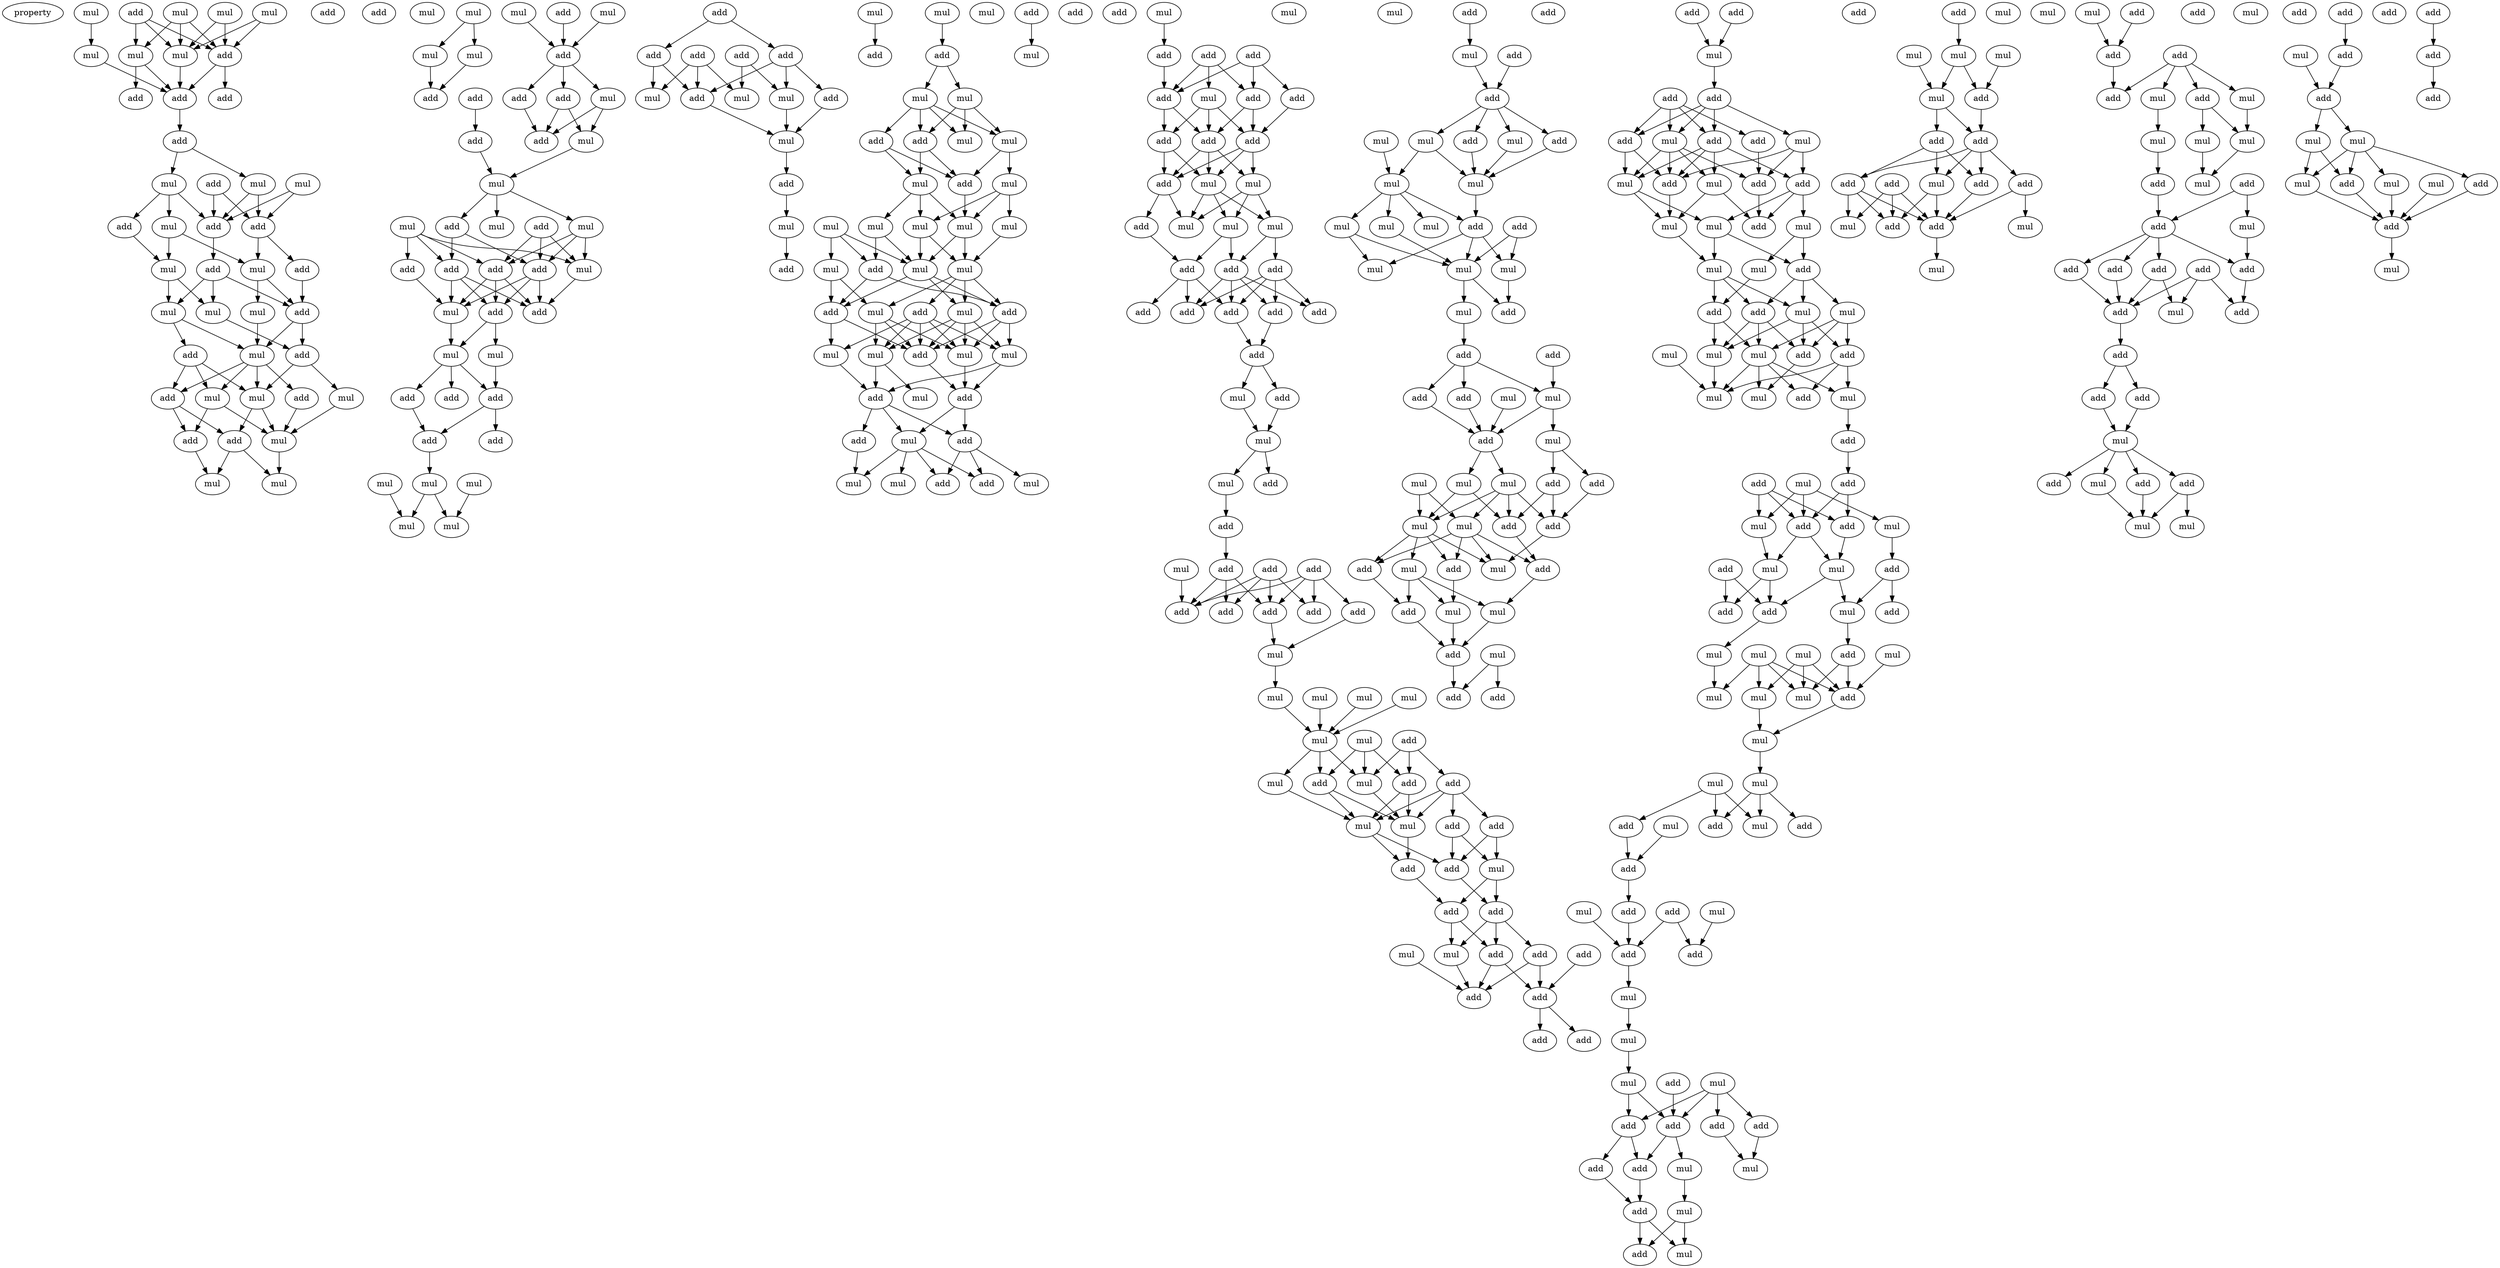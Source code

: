 digraph {
    node [fontcolor=black]
    property [mul=2,lf=1.7]
    0 [ label = mul ];
    1 [ label = mul ];
    2 [ label = add ];
    3 [ label = mul ];
    4 [ label = mul ];
    5 [ label = mul ];
    6 [ label = mul ];
    7 [ label = mul ];
    8 [ label = add ];
    9 [ label = add ];
    10 [ label = add ];
    11 [ label = add ];
    12 [ label = add ];
    13 [ label = add ];
    14 [ label = add ];
    15 [ label = mul ];
    16 [ label = mul ];
    17 [ label = mul ];
    18 [ label = add ];
    19 [ label = add ];
    20 [ label = add ];
    21 [ label = mul ];
    22 [ label = add ];
    23 [ label = add ];
    24 [ label = add ];
    25 [ label = mul ];
    26 [ label = mul ];
    27 [ label = mul ];
    28 [ label = mul ];
    29 [ label = add ];
    30 [ label = mul ];
    31 [ label = add ];
    32 [ label = add ];
    33 [ label = mul ];
    34 [ label = add ];
    35 [ label = mul ];
    36 [ label = mul ];
    37 [ label = add ];
    38 [ label = mul ];
    39 [ label = mul ];
    40 [ label = add ];
    41 [ label = add ];
    42 [ label = mul ];
    43 [ label = mul ];
    44 [ label = mul ];
    45 [ label = mul ];
    46 [ label = mul ];
    47 [ label = mul ];
    48 [ label = add ];
    49 [ label = mul ];
    50 [ label = add ];
    51 [ label = mul ];
    52 [ label = add ];
    53 [ label = mul ];
    54 [ label = add ];
    55 [ label = add ];
    56 [ label = add ];
    57 [ label = add ];
    58 [ label = mul ];
    59 [ label = add ];
    60 [ label = mul ];
    61 [ label = mul ];
    62 [ label = mul ];
    63 [ label = mul ];
    64 [ label = add ];
    65 [ label = add ];
    66 [ label = mul ];
    67 [ label = add ];
    68 [ label = add ];
    69 [ label = add ];
    70 [ label = add ];
    71 [ label = add ];
    72 [ label = add ];
    73 [ label = mul ];
    74 [ label = mul ];
    75 [ label = mul ];
    76 [ label = add ];
    77 [ label = add ];
    78 [ label = add ];
    79 [ label = add ];
    80 [ label = add ];
    81 [ label = mul ];
    82 [ label = mul ];
    83 [ label = mul ];
    84 [ label = mul ];
    85 [ label = mul ];
    86 [ label = add ];
    87 [ label = add ];
    88 [ label = add ];
    89 [ label = add ];
    90 [ label = add ];
    91 [ label = mul ];
    92 [ label = add ];
    93 [ label = mul ];
    94 [ label = add ];
    95 [ label = mul ];
    96 [ label = mul ];
    97 [ label = add ];
    98 [ label = mul ];
    99 [ label = mul ];
    100 [ label = add ];
    101 [ label = mul ];
    102 [ label = mul ];
    103 [ label = add ];
    104 [ label = add ];
    105 [ label = add ];
    106 [ label = mul ];
    107 [ label = add ];
    108 [ label = mul ];
    109 [ label = mul ];
    110 [ label = add ];
    111 [ label = mul ];
    112 [ label = add ];
    113 [ label = mul ];
    114 [ label = add ];
    115 [ label = add ];
    116 [ label = mul ];
    117 [ label = mul ];
    118 [ label = mul ];
    119 [ label = mul ];
    120 [ label = mul ];
    121 [ label = mul ];
    122 [ label = mul ];
    123 [ label = mul ];
    124 [ label = add ];
    125 [ label = mul ];
    126 [ label = mul ];
    127 [ label = mul ];
    128 [ label = add ];
    129 [ label = add ];
    130 [ label = mul ];
    131 [ label = add ];
    132 [ label = mul ];
    133 [ label = mul ];
    134 [ label = add ];
    135 [ label = mul ];
    136 [ label = mul ];
    137 [ label = mul ];
    138 [ label = add ];
    139 [ label = add ];
    140 [ label = mul ];
    141 [ label = add ];
    142 [ label = add ];
    143 [ label = add ];
    144 [ label = mul ];
    145 [ label = add ];
    146 [ label = mul ];
    147 [ label = mul ];
    148 [ label = mul ];
    149 [ label = add ];
    150 [ label = add ];
    151 [ label = add ];
    152 [ label = mul ];
    153 [ label = add ];
    154 [ label = add ];
    155 [ label = mul ];
    156 [ label = add ];
    157 [ label = add ];
    158 [ label = add ];
    159 [ label = add ];
    160 [ label = add ];
    161 [ label = mul ];
    162 [ label = mul ];
    163 [ label = mul ];
    164 [ label = add ];
    165 [ label = mul ];
    166 [ label = mul ];
    167 [ label = add ];
    168 [ label = add ];
    169 [ label = add ];
    170 [ label = add ];
    171 [ label = add ];
    172 [ label = add ];
    173 [ label = add ];
    174 [ label = add ];
    175 [ label = add ];
    176 [ label = mul ];
    177 [ label = add ];
    178 [ label = mul ];
    179 [ label = mul ];
    180 [ label = add ];
    181 [ label = mul ];
    182 [ label = add ];
    183 [ label = add ];
    184 [ label = mul ];
    185 [ label = add ];
    186 [ label = add ];
    187 [ label = add ];
    188 [ label = add ];
    189 [ label = add ];
    190 [ label = add ];
    191 [ label = add ];
    192 [ label = mul ];
    193 [ label = mul ];
    194 [ label = mul ];
    195 [ label = mul ];
    196 [ label = mul ];
    197 [ label = add ];
    198 [ label = mul ];
    199 [ label = mul ];
    200 [ label = add ];
    201 [ label = add ];
    202 [ label = add ];
    203 [ label = mul ];
    204 [ label = mul ];
    205 [ label = mul ];
    206 [ label = add ];
    207 [ label = mul ];
    208 [ label = add ];
    209 [ label = add ];
    210 [ label = add ];
    211 [ label = mul ];
    212 [ label = add ];
    213 [ label = add ];
    214 [ label = mul ];
    215 [ label = add ];
    216 [ label = add ];
    217 [ label = add ];
    218 [ label = mul ];
    219 [ label = add ];
    220 [ label = add ];
    221 [ label = add ];
    222 [ label = add ];
    223 [ label = add ];
    224 [ label = mul ];
    225 [ label = add ];
    226 [ label = add ];
    227 [ label = add ];
    228 [ label = mul ];
    229 [ label = add ];
    230 [ label = mul ];
    231 [ label = mul ];
    232 [ label = mul ];
    233 [ label = mul ];
    234 [ label = add ];
    235 [ label = mul ];
    236 [ label = mul ];
    237 [ label = mul ];
    238 [ label = add ];
    239 [ label = mul ];
    240 [ label = mul ];
    241 [ label = mul ];
    242 [ label = mul ];
    243 [ label = add ];
    244 [ label = add ];
    245 [ label = add ];
    246 [ label = mul ];
    247 [ label = mul ];
    248 [ label = add ];
    249 [ label = add ];
    250 [ label = mul ];
    251 [ label = add ];
    252 [ label = mul ];
    253 [ label = mul ];
    254 [ label = add ];
    255 [ label = add ];
    256 [ label = mul ];
    257 [ label = add ];
    258 [ label = mul ];
    259 [ label = mul ];
    260 [ label = add ];
    261 [ label = mul ];
    262 [ label = mul ];
    263 [ label = add ];
    264 [ label = add ];
    265 [ label = add ];
    266 [ label = mul ];
    267 [ label = add ];
    268 [ label = mul ];
    269 [ label = mul ];
    270 [ label = add ];
    271 [ label = add ];
    272 [ label = add ];
    273 [ label = add ];
    274 [ label = add ];
    275 [ label = add ];
    276 [ label = mul ];
    277 [ label = add ];
    278 [ label = add ];
    279 [ label = mul ];
    280 [ label = mul ];
    281 [ label = add ];
    282 [ label = add ];
    283 [ label = add ];
    284 [ label = add ];
    285 [ label = add ];
    286 [ label = add ];
    287 [ label = mul ];
    288 [ label = mul ];
    289 [ label = add ];
    290 [ label = mul ];
    291 [ label = mul ];
    292 [ label = mul ];
    293 [ label = add ];
    294 [ label = mul ];
    295 [ label = mul ];
    296 [ label = mul ];
    297 [ label = add ];
    298 [ label = mul ];
    299 [ label = add ];
    300 [ label = add ];
    301 [ label = add ];
    302 [ label = mul ];
    303 [ label = mul ];
    304 [ label = mul ];
    305 [ label = mul ];
    306 [ label = mul ];
    307 [ label = mul ];
    308 [ label = add ];
    309 [ label = add ];
    310 [ label = add ];
    311 [ label = add ];
    312 [ label = mul ];
    313 [ label = add ];
    314 [ label = mul ];
    315 [ label = mul ];
    316 [ label = add ];
    317 [ label = add ];
    318 [ label = add ];
    319 [ label = mul ];
    320 [ label = mul ];
    321 [ label = add ];
    322 [ label = add ];
    323 [ label = mul ];
    324 [ label = add ];
    325 [ label = mul ];
    326 [ label = mul ];
    327 [ label = mul ];
    328 [ label = mul ];
    329 [ label = add ];
    330 [ label = mul ];
    331 [ label = add ];
    332 [ label = mul ];
    333 [ label = mul ];
    334 [ label = mul ];
    335 [ label = mul ];
    336 [ label = mul ];
    337 [ label = mul ];
    338 [ label = add ];
    339 [ label = mul ];
    340 [ label = add ];
    341 [ label = add ];
    342 [ label = add ];
    343 [ label = add ];
    344 [ label = mul ];
    345 [ label = mul ];
    346 [ label = add ];
    347 [ label = add ];
    348 [ label = add ];
    349 [ label = mul ];
    350 [ label = mul ];
    351 [ label = add ];
    352 [ label = mul ];
    353 [ label = add ];
    354 [ label = mul ];
    355 [ label = add ];
    356 [ label = add ];
    357 [ label = add ];
    358 [ label = add ];
    359 [ label = add ];
    360 [ label = add ];
    361 [ label = mul ];
    362 [ label = mul ];
    363 [ label = add ];
    364 [ label = mul ];
    365 [ label = mul ];
    366 [ label = add ];
    367 [ label = add ];
    368 [ label = mul ];
    369 [ label = mul ];
    370 [ label = mul ];
    371 [ label = add ];
    372 [ label = mul ];
    373 [ label = add ];
    374 [ label = add ];
    375 [ label = add ];
    376 [ label = add ];
    377 [ label = mul ];
    378 [ label = add ];
    379 [ label = add ];
    380 [ label = add ];
    381 [ label = mul ];
    382 [ label = add ];
    383 [ label = mul ];
    384 [ label = mul ];
    385 [ label = mul ];
    386 [ label = mul ];
    387 [ label = mul ];
    388 [ label = add ];
    389 [ label = mul ];
    390 [ label = add ];
    391 [ label = add ];
    392 [ label = add ];
    393 [ label = mul ];
    394 [ label = add ];
    395 [ label = add ];
    396 [ label = add ];
    397 [ label = mul ];
    398 [ label = mul ];
    399 [ label = mul ];
    400 [ label = mul ];
    401 [ label = add ];
    402 [ label = add ];
    403 [ label = mul ];
    404 [ label = add ];
    405 [ label = mul ];
    406 [ label = add ];
    407 [ label = add ];
    408 [ label = add ];
    409 [ label = add ];
    410 [ label = add ];
    411 [ label = mul ];
    412 [ label = add ];
    413 [ label = add ];
    414 [ label = add ];
    415 [ label = add ];
    416 [ label = add ];
    417 [ label = mul ];
    418 [ label = add ];
    419 [ label = mul ];
    420 [ label = add ];
    421 [ label = add ];
    422 [ label = mul ];
    423 [ label = mul ];
    424 [ label = add ];
    425 [ label = add ];
    426 [ label = mul ];
    427 [ label = add ];
    428 [ label = add ];
    429 [ label = mul ];
    430 [ label = mul ];
    431 [ label = add ];
    432 [ label = mul ];
    433 [ label = add ];
    434 [ label = mul ];
    435 [ label = mul ];
    436 [ label = add ];
    437 [ label = mul ];
    438 [ label = add ];
    439 [ label = add ];
    440 [ label = add ];
    0 -> 7 [ name = 0 ];
    0 -> 8 [ name = 1 ];
    1 -> 5 [ name = 2 ];
    1 -> 7 [ name = 3 ];
    1 -> 8 [ name = 4 ];
    2 -> 5 [ name = 5 ];
    2 -> 7 [ name = 6 ];
    2 -> 8 [ name = 7 ];
    3 -> 6 [ name = 8 ];
    4 -> 7 [ name = 9 ];
    4 -> 8 [ name = 10 ];
    5 -> 9 [ name = 11 ];
    5 -> 10 [ name = 12 ];
    6 -> 10 [ name = 13 ];
    7 -> 10 [ name = 14 ];
    8 -> 10 [ name = 15 ];
    8 -> 11 [ name = 16 ];
    10 -> 12 [ name = 17 ];
    12 -> 15 [ name = 18 ];
    12 -> 17 [ name = 19 ];
    14 -> 18 [ name = 20 ];
    14 -> 20 [ name = 21 ];
    15 -> 18 [ name = 22 ];
    15 -> 20 [ name = 23 ];
    16 -> 18 [ name = 24 ];
    16 -> 20 [ name = 25 ];
    17 -> 18 [ name = 26 ];
    17 -> 21 [ name = 27 ];
    17 -> 22 [ name = 28 ];
    18 -> 23 [ name = 29 ];
    20 -> 24 [ name = 30 ];
    20 -> 26 [ name = 31 ];
    21 -> 25 [ name = 32 ];
    21 -> 26 [ name = 33 ];
    22 -> 25 [ name = 34 ];
    23 -> 27 [ name = 35 ];
    23 -> 28 [ name = 36 ];
    23 -> 29 [ name = 37 ];
    24 -> 29 [ name = 38 ];
    25 -> 27 [ name = 39 ];
    25 -> 28 [ name = 40 ];
    26 -> 29 [ name = 41 ];
    26 -> 30 [ name = 42 ];
    27 -> 32 [ name = 43 ];
    28 -> 31 [ name = 44 ];
    28 -> 33 [ name = 45 ];
    29 -> 32 [ name = 46 ];
    29 -> 33 [ name = 47 ];
    30 -> 33 [ name = 48 ];
    31 -> 36 [ name = 49 ];
    31 -> 37 [ name = 50 ];
    31 -> 38 [ name = 51 ];
    32 -> 35 [ name = 52 ];
    32 -> 38 [ name = 53 ];
    33 -> 34 [ name = 54 ];
    33 -> 36 [ name = 55 ];
    33 -> 37 [ name = 56 ];
    33 -> 38 [ name = 57 ];
    34 -> 39 [ name = 58 ];
    35 -> 39 [ name = 59 ];
    36 -> 39 [ name = 60 ];
    36 -> 40 [ name = 61 ];
    37 -> 40 [ name = 62 ];
    37 -> 41 [ name = 63 ];
    38 -> 39 [ name = 64 ];
    38 -> 41 [ name = 65 ];
    39 -> 43 [ name = 66 ];
    40 -> 42 [ name = 67 ];
    41 -> 42 [ name = 68 ];
    41 -> 43 [ name = 69 ];
    45 -> 46 [ name = 70 ];
    45 -> 47 [ name = 71 ];
    46 -> 48 [ name = 72 ];
    47 -> 48 [ name = 73 ];
    49 -> 52 [ name = 74 ];
    50 -> 52 [ name = 75 ];
    51 -> 52 [ name = 76 ];
    52 -> 53 [ name = 77 ];
    52 -> 54 [ name = 78 ];
    52 -> 56 [ name = 79 ];
    53 -> 58 [ name = 80 ];
    53 -> 59 [ name = 81 ];
    54 -> 58 [ name = 82 ];
    54 -> 59 [ name = 83 ];
    55 -> 57 [ name = 84 ];
    56 -> 59 [ name = 85 ];
    57 -> 60 [ name = 86 ];
    58 -> 60 [ name = 87 ];
    60 -> 62 [ name = 88 ];
    60 -> 63 [ name = 89 ];
    60 -> 65 [ name = 90 ];
    61 -> 66 [ name = 91 ];
    61 -> 68 [ name = 92 ];
    61 -> 69 [ name = 93 ];
    61 -> 70 [ name = 94 ];
    63 -> 66 [ name = 95 ];
    63 -> 67 [ name = 96 ];
    63 -> 70 [ name = 97 ];
    64 -> 66 [ name = 98 ];
    64 -> 67 [ name = 99 ];
    64 -> 70 [ name = 100 ];
    65 -> 67 [ name = 101 ];
    65 -> 68 [ name = 102 ];
    66 -> 71 [ name = 103 ];
    67 -> 71 [ name = 104 ];
    67 -> 72 [ name = 105 ];
    67 -> 73 [ name = 106 ];
    68 -> 71 [ name = 107 ];
    68 -> 72 [ name = 108 ];
    68 -> 73 [ name = 109 ];
    69 -> 73 [ name = 110 ];
    70 -> 71 [ name = 111 ];
    70 -> 72 [ name = 112 ];
    70 -> 73 [ name = 113 ];
    72 -> 74 [ name = 114 ];
    72 -> 75 [ name = 115 ];
    73 -> 75 [ name = 116 ];
    74 -> 77 [ name = 117 ];
    75 -> 76 [ name = 118 ];
    75 -> 77 [ name = 119 ];
    75 -> 78 [ name = 120 ];
    76 -> 80 [ name = 121 ];
    77 -> 79 [ name = 122 ];
    77 -> 80 [ name = 123 ];
    80 -> 83 [ name = 124 ];
    81 -> 84 [ name = 125 ];
    82 -> 85 [ name = 126 ];
    83 -> 84 [ name = 127 ];
    83 -> 85 [ name = 128 ];
    86 -> 89 [ name = 129 ];
    86 -> 90 [ name = 130 ];
    87 -> 91 [ name = 131 ];
    87 -> 93 [ name = 132 ];
    88 -> 91 [ name = 133 ];
    88 -> 92 [ name = 134 ];
    88 -> 95 [ name = 135 ];
    89 -> 92 [ name = 136 ];
    89 -> 95 [ name = 137 ];
    90 -> 92 [ name = 138 ];
    90 -> 93 [ name = 139 ];
    90 -> 94 [ name = 140 ];
    92 -> 96 [ name = 141 ];
    93 -> 96 [ name = 142 ];
    94 -> 96 [ name = 143 ];
    96 -> 97 [ name = 144 ];
    97 -> 98 [ name = 145 ];
    98 -> 100 [ name = 146 ];
    99 -> 104 [ name = 147 ];
    101 -> 107 [ name = 148 ];
    103 -> 106 [ name = 149 ];
    107 -> 108 [ name = 150 ];
    107 -> 109 [ name = 151 ];
    108 -> 110 [ name = 152 ];
    108 -> 111 [ name = 153 ];
    108 -> 113 [ name = 154 ];
    109 -> 110 [ name = 155 ];
    109 -> 111 [ name = 156 ];
    109 -> 113 [ name = 157 ];
    109 -> 114 [ name = 158 ];
    110 -> 115 [ name = 159 ];
    110 -> 117 [ name = 160 ];
    111 -> 115 [ name = 161 ];
    111 -> 116 [ name = 162 ];
    114 -> 115 [ name = 163 ];
    114 -> 117 [ name = 164 ];
    115 -> 120 [ name = 165 ];
    116 -> 119 [ name = 166 ];
    116 -> 120 [ name = 167 ];
    116 -> 121 [ name = 168 ];
    117 -> 119 [ name = 169 ];
    117 -> 120 [ name = 170 ];
    117 -> 122 [ name = 171 ];
    118 -> 123 [ name = 172 ];
    118 -> 124 [ name = 173 ];
    118 -> 125 [ name = 174 ];
    119 -> 125 [ name = 175 ];
    119 -> 126 [ name = 176 ];
    120 -> 125 [ name = 177 ];
    120 -> 126 [ name = 178 ];
    121 -> 126 [ name = 179 ];
    122 -> 124 [ name = 180 ];
    122 -> 125 [ name = 181 ];
    123 -> 130 [ name = 182 ];
    123 -> 131 [ name = 183 ];
    124 -> 129 [ name = 184 ];
    124 -> 131 [ name = 185 ];
    125 -> 127 [ name = 186 ];
    125 -> 129 [ name = 187 ];
    125 -> 131 [ name = 188 ];
    126 -> 127 [ name = 189 ];
    126 -> 128 [ name = 190 ];
    126 -> 129 [ name = 191 ];
    126 -> 130 [ name = 192 ];
    127 -> 132 [ name = 193 ];
    127 -> 134 [ name = 194 ];
    127 -> 135 [ name = 195 ];
    127 -> 136 [ name = 196 ];
    128 -> 132 [ name = 197 ];
    128 -> 133 [ name = 198 ];
    128 -> 134 [ name = 199 ];
    128 -> 135 [ name = 200 ];
    128 -> 136 [ name = 201 ];
    129 -> 134 [ name = 202 ];
    129 -> 135 [ name = 203 ];
    129 -> 136 [ name = 204 ];
    130 -> 132 [ name = 205 ];
    130 -> 134 [ name = 206 ];
    130 -> 136 [ name = 207 ];
    131 -> 133 [ name = 208 ];
    131 -> 134 [ name = 209 ];
    132 -> 137 [ name = 210 ];
    132 -> 139 [ name = 211 ];
    133 -> 139 [ name = 212 ];
    134 -> 138 [ name = 213 ];
    135 -> 138 [ name = 214 ];
    135 -> 139 [ name = 215 ];
    136 -> 138 [ name = 216 ];
    138 -> 140 [ name = 217 ];
    138 -> 142 [ name = 218 ];
    139 -> 140 [ name = 219 ];
    139 -> 141 [ name = 220 ];
    139 -> 142 [ name = 221 ];
    140 -> 143 [ name = 222 ];
    140 -> 145 [ name = 223 ];
    140 -> 146 [ name = 224 ];
    140 -> 147 [ name = 225 ];
    141 -> 146 [ name = 226 ];
    142 -> 143 [ name = 227 ];
    142 -> 144 [ name = 228 ];
    142 -> 145 [ name = 229 ];
    148 -> 149 [ name = 230 ];
    149 -> 154 [ name = 231 ];
    150 -> 153 [ name = 232 ];
    150 -> 154 [ name = 233 ];
    150 -> 156 [ name = 234 ];
    151 -> 154 [ name = 235 ];
    151 -> 155 [ name = 236 ];
    151 -> 156 [ name = 237 ];
    153 -> 157 [ name = 238 ];
    154 -> 158 [ name = 239 ];
    154 -> 159 [ name = 240 ];
    155 -> 157 [ name = 241 ];
    155 -> 158 [ name = 242 ];
    155 -> 159 [ name = 243 ];
    156 -> 157 [ name = 244 ];
    156 -> 159 [ name = 245 ];
    157 -> 160 [ name = 246 ];
    157 -> 161 [ name = 247 ];
    157 -> 162 [ name = 248 ];
    158 -> 160 [ name = 249 ];
    158 -> 162 [ name = 250 ];
    159 -> 160 [ name = 251 ];
    159 -> 161 [ name = 252 ];
    159 -> 162 [ name = 253 ];
    160 -> 164 [ name = 254 ];
    160 -> 165 [ name = 255 ];
    161 -> 163 [ name = 256 ];
    161 -> 165 [ name = 257 ];
    161 -> 166 [ name = 258 ];
    162 -> 163 [ name = 259 ];
    162 -> 165 [ name = 260 ];
    162 -> 166 [ name = 261 ];
    163 -> 167 [ name = 262 ];
    163 -> 169 [ name = 263 ];
    164 -> 168 [ name = 264 ];
    166 -> 167 [ name = 265 ];
    166 -> 168 [ name = 266 ];
    167 -> 170 [ name = 267 ];
    167 -> 171 [ name = 268 ];
    167 -> 173 [ name = 269 ];
    167 -> 174 [ name = 270 ];
    168 -> 170 [ name = 271 ];
    168 -> 172 [ name = 272 ];
    168 -> 174 [ name = 273 ];
    169 -> 170 [ name = 274 ];
    169 -> 171 [ name = 275 ];
    169 -> 173 [ name = 276 ];
    169 -> 174 [ name = 277 ];
    170 -> 175 [ name = 278 ];
    173 -> 175 [ name = 279 ];
    175 -> 176 [ name = 280 ];
    175 -> 177 [ name = 281 ];
    176 -> 178 [ name = 282 ];
    177 -> 178 [ name = 283 ];
    178 -> 179 [ name = 284 ];
    178 -> 180 [ name = 285 ];
    179 -> 182 [ name = 286 ];
    182 -> 185 [ name = 287 ];
    183 -> 187 [ name = 288 ];
    183 -> 188 [ name = 289 ];
    183 -> 189 [ name = 290 ];
    183 -> 191 [ name = 291 ];
    184 -> 187 [ name = 292 ];
    185 -> 187 [ name = 293 ];
    185 -> 188 [ name = 294 ];
    185 -> 190 [ name = 295 ];
    186 -> 187 [ name = 296 ];
    186 -> 188 [ name = 297 ];
    186 -> 190 [ name = 298 ];
    186 -> 191 [ name = 299 ];
    188 -> 192 [ name = 300 ];
    189 -> 192 [ name = 301 ];
    192 -> 193 [ name = 302 ];
    193 -> 198 [ name = 303 ];
    194 -> 198 [ name = 304 ];
    195 -> 198 [ name = 305 ];
    196 -> 198 [ name = 306 ];
    197 -> 200 [ name = 307 ];
    197 -> 201 [ name = 308 ];
    197 -> 204 [ name = 309 ];
    198 -> 202 [ name = 310 ];
    198 -> 203 [ name = 311 ];
    198 -> 204 [ name = 312 ];
    199 -> 201 [ name = 313 ];
    199 -> 202 [ name = 314 ];
    199 -> 204 [ name = 315 ];
    200 -> 205 [ name = 316 ];
    200 -> 206 [ name = 317 ];
    200 -> 207 [ name = 318 ];
    200 -> 208 [ name = 319 ];
    201 -> 205 [ name = 320 ];
    201 -> 207 [ name = 321 ];
    202 -> 205 [ name = 322 ];
    202 -> 207 [ name = 323 ];
    203 -> 207 [ name = 324 ];
    204 -> 205 [ name = 325 ];
    205 -> 209 [ name = 326 ];
    206 -> 210 [ name = 327 ];
    206 -> 211 [ name = 328 ];
    207 -> 209 [ name = 329 ];
    207 -> 210 [ name = 330 ];
    208 -> 210 [ name = 331 ];
    208 -> 211 [ name = 332 ];
    209 -> 213 [ name = 333 ];
    210 -> 212 [ name = 334 ];
    211 -> 212 [ name = 335 ];
    211 -> 213 [ name = 336 ];
    212 -> 214 [ name = 337 ];
    212 -> 215 [ name = 338 ];
    212 -> 216 [ name = 339 ];
    213 -> 214 [ name = 340 ];
    213 -> 215 [ name = 341 ];
    214 -> 219 [ name = 342 ];
    215 -> 219 [ name = 343 ];
    215 -> 220 [ name = 344 ];
    216 -> 219 [ name = 345 ];
    216 -> 220 [ name = 346 ];
    217 -> 220 [ name = 347 ];
    218 -> 219 [ name = 348 ];
    220 -> 221 [ name = 349 ];
    220 -> 222 [ name = 350 ];
    223 -> 224 [ name = 351 ];
    224 -> 226 [ name = 352 ];
    225 -> 226 [ name = 353 ];
    226 -> 227 [ name = 354 ];
    226 -> 228 [ name = 355 ];
    226 -> 229 [ name = 356 ];
    226 -> 230 [ name = 357 ];
    227 -> 233 [ name = 358 ];
    228 -> 232 [ name = 359 ];
    228 -> 233 [ name = 360 ];
    229 -> 233 [ name = 361 ];
    230 -> 233 [ name = 362 ];
    231 -> 232 [ name = 363 ];
    232 -> 235 [ name = 364 ];
    232 -> 236 [ name = 365 ];
    232 -> 237 [ name = 366 ];
    232 -> 238 [ name = 367 ];
    233 -> 238 [ name = 368 ];
    234 -> 239 [ name = 369 ];
    234 -> 241 [ name = 370 ];
    236 -> 240 [ name = 371 ];
    236 -> 241 [ name = 372 ];
    237 -> 241 [ name = 373 ];
    238 -> 239 [ name = 374 ];
    238 -> 240 [ name = 375 ];
    238 -> 241 [ name = 376 ];
    239 -> 243 [ name = 377 ];
    241 -> 242 [ name = 378 ];
    241 -> 243 [ name = 379 ];
    242 -> 244 [ name = 380 ];
    244 -> 247 [ name = 381 ];
    244 -> 248 [ name = 382 ];
    244 -> 249 [ name = 383 ];
    245 -> 247 [ name = 384 ];
    246 -> 251 [ name = 385 ];
    247 -> 250 [ name = 386 ];
    247 -> 251 [ name = 387 ];
    248 -> 251 [ name = 388 ];
    249 -> 251 [ name = 389 ];
    250 -> 254 [ name = 390 ];
    250 -> 255 [ name = 391 ];
    251 -> 252 [ name = 392 ];
    251 -> 253 [ name = 393 ];
    252 -> 257 [ name = 394 ];
    252 -> 258 [ name = 395 ];
    252 -> 259 [ name = 396 ];
    252 -> 260 [ name = 397 ];
    253 -> 259 [ name = 398 ];
    253 -> 260 [ name = 399 ];
    254 -> 257 [ name = 400 ];
    255 -> 257 [ name = 401 ];
    255 -> 260 [ name = 402 ];
    256 -> 258 [ name = 403 ];
    256 -> 259 [ name = 404 ];
    257 -> 262 [ name = 405 ];
    258 -> 262 [ name = 406 ];
    258 -> 263 [ name = 407 ];
    258 -> 264 [ name = 408 ];
    258 -> 265 [ name = 409 ];
    259 -> 261 [ name = 410 ];
    259 -> 262 [ name = 411 ];
    259 -> 263 [ name = 412 ];
    259 -> 264 [ name = 413 ];
    260 -> 265 [ name = 414 ];
    261 -> 266 [ name = 415 ];
    261 -> 267 [ name = 416 ];
    261 -> 268 [ name = 417 ];
    263 -> 266 [ name = 418 ];
    264 -> 267 [ name = 419 ];
    265 -> 268 [ name = 420 ];
    266 -> 270 [ name = 421 ];
    267 -> 270 [ name = 422 ];
    268 -> 270 [ name = 423 ];
    269 -> 272 [ name = 424 ];
    269 -> 273 [ name = 425 ];
    270 -> 272 [ name = 426 ];
    274 -> 276 [ name = 427 ];
    275 -> 276 [ name = 428 ];
    276 -> 277 [ name = 429 ];
    277 -> 279 [ name = 430 ];
    277 -> 280 [ name = 431 ];
    277 -> 281 [ name = 432 ];
    277 -> 282 [ name = 433 ];
    278 -> 279 [ name = 434 ];
    278 -> 281 [ name = 435 ];
    278 -> 282 [ name = 436 ];
    278 -> 283 [ name = 437 ];
    279 -> 284 [ name = 438 ];
    279 -> 285 [ name = 439 ];
    279 -> 287 [ name = 440 ];
    279 -> 288 [ name = 441 ];
    280 -> 284 [ name = 442 ];
    280 -> 285 [ name = 443 ];
    280 -> 286 [ name = 444 ];
    281 -> 285 [ name = 445 ];
    281 -> 287 [ name = 446 ];
    282 -> 285 [ name = 447 ];
    282 -> 286 [ name = 448 ];
    282 -> 287 [ name = 449 ];
    282 -> 288 [ name = 450 ];
    283 -> 284 [ name = 451 ];
    284 -> 289 [ name = 452 ];
    285 -> 290 [ name = 453 ];
    286 -> 289 [ name = 454 ];
    286 -> 291 [ name = 455 ];
    286 -> 292 [ name = 456 ];
    287 -> 290 [ name = 457 ];
    287 -> 292 [ name = 458 ];
    288 -> 289 [ name = 459 ];
    288 -> 290 [ name = 460 ];
    290 -> 295 [ name = 461 ];
    291 -> 293 [ name = 462 ];
    291 -> 294 [ name = 463 ];
    292 -> 293 [ name = 464 ];
    292 -> 295 [ name = 465 ];
    293 -> 296 [ name = 466 ];
    293 -> 298 [ name = 467 ];
    293 -> 299 [ name = 468 ];
    294 -> 297 [ name = 469 ];
    295 -> 297 [ name = 470 ];
    295 -> 298 [ name = 471 ];
    295 -> 299 [ name = 472 ];
    296 -> 300 [ name = 473 ];
    296 -> 301 [ name = 474 ];
    296 -> 304 [ name = 475 ];
    297 -> 303 [ name = 476 ];
    297 -> 304 [ name = 477 ];
    298 -> 300 [ name = 478 ];
    298 -> 301 [ name = 479 ];
    298 -> 303 [ name = 480 ];
    299 -> 301 [ name = 481 ];
    299 -> 303 [ name = 482 ];
    299 -> 304 [ name = 483 ];
    300 -> 306 [ name = 484 ];
    300 -> 307 [ name = 485 ];
    300 -> 308 [ name = 486 ];
    301 -> 305 [ name = 487 ];
    302 -> 307 [ name = 488 ];
    303 -> 307 [ name = 489 ];
    304 -> 305 [ name = 490 ];
    304 -> 306 [ name = 491 ];
    304 -> 307 [ name = 492 ];
    304 -> 308 [ name = 493 ];
    306 -> 309 [ name = 494 ];
    309 -> 311 [ name = 495 ];
    310 -> 313 [ name = 496 ];
    310 -> 315 [ name = 497 ];
    310 -> 316 [ name = 498 ];
    311 -> 313 [ name = 499 ];
    311 -> 316 [ name = 500 ];
    312 -> 313 [ name = 501 ];
    312 -> 314 [ name = 502 ];
    312 -> 315 [ name = 503 ];
    313 -> 319 [ name = 504 ];
    313 -> 320 [ name = 505 ];
    314 -> 318 [ name = 506 ];
    315 -> 319 [ name = 507 ];
    316 -> 320 [ name = 508 ];
    317 -> 322 [ name = 509 ];
    317 -> 324 [ name = 510 ];
    318 -> 321 [ name = 511 ];
    318 -> 323 [ name = 512 ];
    319 -> 322 [ name = 513 ];
    319 -> 324 [ name = 514 ];
    320 -> 322 [ name = 515 ];
    320 -> 323 [ name = 516 ];
    322 -> 326 [ name = 517 ];
    323 -> 329 [ name = 518 ];
    325 -> 331 [ name = 519 ];
    326 -> 330 [ name = 520 ];
    327 -> 330 [ name = 521 ];
    327 -> 331 [ name = 522 ];
    327 -> 332 [ name = 523 ];
    327 -> 333 [ name = 524 ];
    328 -> 331 [ name = 525 ];
    328 -> 332 [ name = 526 ];
    328 -> 333 [ name = 527 ];
    329 -> 331 [ name = 528 ];
    329 -> 333 [ name = 529 ];
    331 -> 334 [ name = 530 ];
    332 -> 334 [ name = 531 ];
    334 -> 335 [ name = 532 ];
    335 -> 339 [ name = 533 ];
    335 -> 340 [ name = 534 ];
    335 -> 341 [ name = 535 ];
    336 -> 338 [ name = 536 ];
    336 -> 339 [ name = 537 ];
    336 -> 340 [ name = 538 ];
    337 -> 342 [ name = 539 ];
    338 -> 342 [ name = 540 ];
    342 -> 346 [ name = 541 ];
    343 -> 347 [ name = 542 ];
    343 -> 348 [ name = 543 ];
    344 -> 347 [ name = 544 ];
    345 -> 348 [ name = 545 ];
    346 -> 347 [ name = 546 ];
    347 -> 349 [ name = 547 ];
    349 -> 350 [ name = 548 ];
    350 -> 354 [ name = 549 ];
    352 -> 355 [ name = 550 ];
    352 -> 356 [ name = 551 ];
    352 -> 357 [ name = 552 ];
    352 -> 358 [ name = 553 ];
    353 -> 358 [ name = 554 ];
    354 -> 355 [ name = 555 ];
    354 -> 358 [ name = 556 ];
    355 -> 359 [ name = 557 ];
    355 -> 360 [ name = 558 ];
    356 -> 362 [ name = 559 ];
    357 -> 362 [ name = 560 ];
    358 -> 359 [ name = 561 ];
    358 -> 361 [ name = 562 ];
    359 -> 363 [ name = 563 ];
    360 -> 363 [ name = 564 ];
    361 -> 364 [ name = 565 ];
    363 -> 365 [ name = 566 ];
    363 -> 366 [ name = 567 ];
    364 -> 365 [ name = 568 ];
    364 -> 366 [ name = 569 ];
    367 -> 370 [ name = 570 ];
    368 -> 372 [ name = 571 ];
    369 -> 371 [ name = 572 ];
    370 -> 371 [ name = 573 ];
    370 -> 372 [ name = 574 ];
    371 -> 374 [ name = 575 ];
    372 -> 373 [ name = 576 ];
    372 -> 374 [ name = 577 ];
    373 -> 376 [ name = 578 ];
    373 -> 377 [ name = 579 ];
    373 -> 379 [ name = 580 ];
    374 -> 376 [ name = 581 ];
    374 -> 377 [ name = 582 ];
    374 -> 378 [ name = 583 ];
    374 -> 379 [ name = 584 ];
    375 -> 380 [ name = 585 ];
    375 -> 381 [ name = 586 ];
    375 -> 382 [ name = 587 ];
    376 -> 380 [ name = 588 ];
    376 -> 381 [ name = 589 ];
    376 -> 382 [ name = 590 ];
    377 -> 380 [ name = 591 ];
    377 -> 382 [ name = 592 ];
    378 -> 380 [ name = 593 ];
    378 -> 384 [ name = 594 ];
    379 -> 380 [ name = 595 ];
    380 -> 385 [ name = 596 ];
    387 -> 391 [ name = 597 ];
    390 -> 391 [ name = 598 ];
    391 -> 395 [ name = 599 ];
    392 -> 393 [ name = 600 ];
    392 -> 395 [ name = 601 ];
    392 -> 396 [ name = 602 ];
    392 -> 397 [ name = 603 ];
    393 -> 399 [ name = 604 ];
    396 -> 399 [ name = 605 ];
    396 -> 400 [ name = 606 ];
    397 -> 398 [ name = 607 ];
    398 -> 401 [ name = 608 ];
    399 -> 403 [ name = 609 ];
    400 -> 403 [ name = 610 ];
    401 -> 404 [ name = 611 ];
    402 -> 404 [ name = 612 ];
    402 -> 405 [ name = 613 ];
    404 -> 406 [ name = 614 ];
    404 -> 407 [ name = 615 ];
    404 -> 408 [ name = 616 ];
    404 -> 410 [ name = 617 ];
    405 -> 408 [ name = 618 ];
    406 -> 412 [ name = 619 ];
    407 -> 412 [ name = 620 ];
    408 -> 413 [ name = 621 ];
    409 -> 411 [ name = 622 ];
    409 -> 412 [ name = 623 ];
    409 -> 413 [ name = 624 ];
    410 -> 411 [ name = 625 ];
    410 -> 412 [ name = 626 ];
    412 -> 414 [ name = 627 ];
    414 -> 415 [ name = 628 ];
    414 -> 416 [ name = 629 ];
    415 -> 417 [ name = 630 ];
    416 -> 417 [ name = 631 ];
    417 -> 418 [ name = 632 ];
    417 -> 419 [ name = 633 ];
    417 -> 420 [ name = 634 ];
    417 -> 421 [ name = 635 ];
    419 -> 423 [ name = 636 ];
    420 -> 423 [ name = 637 ];
    421 -> 422 [ name = 638 ];
    421 -> 423 [ name = 639 ];
    424 -> 427 [ name = 640 ];
    426 -> 428 [ name = 641 ];
    427 -> 428 [ name = 642 ];
    428 -> 429 [ name = 643 ];
    428 -> 430 [ name = 644 ];
    429 -> 431 [ name = 645 ];
    429 -> 432 [ name = 646 ];
    429 -> 433 [ name = 647 ];
    429 -> 435 [ name = 648 ];
    430 -> 431 [ name = 649 ];
    430 -> 432 [ name = 650 ];
    431 -> 436 [ name = 651 ];
    432 -> 436 [ name = 652 ];
    433 -> 436 [ name = 653 ];
    434 -> 436 [ name = 654 ];
    435 -> 436 [ name = 655 ];
    436 -> 437 [ name = 656 ];
    438 -> 439 [ name = 657 ];
    439 -> 440 [ name = 658 ];
}
